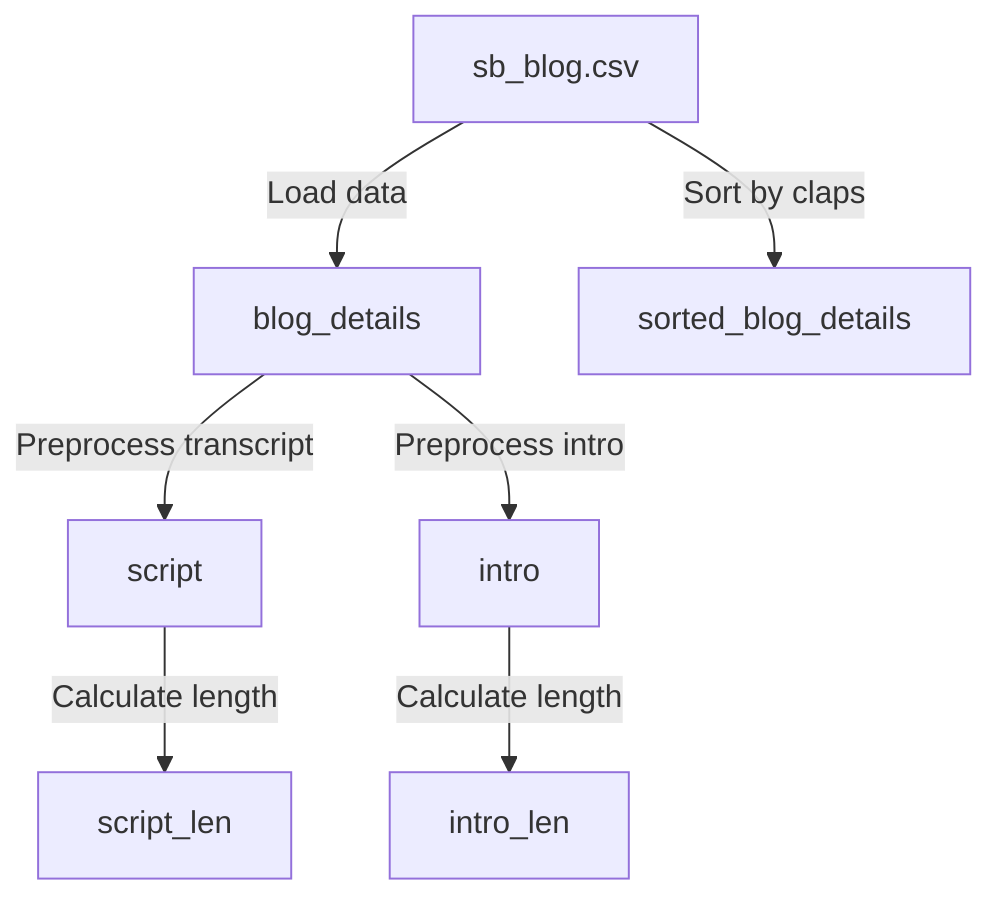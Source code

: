 flowchart TD
  %% Node for Data Source
d1["sb_blog.csv"]
  %% Node for Initial Data Load
  d1 --> |"Load data"| v1["blog_details"]
  %% Node for Sorted Data
d1 --> |"Sort by claps"| v2["sorted_blog_details"]
  %% Node for Script and Intro Processing
v1 --> |"Preprocess transcript"| v3["script"]
v1 --> |"Preprocess intro"| v4["intro"]
  %% Nodes for Length Calculation
v3 --> |"Calculate length"| v5["script_len"]
v4 --> |"Calculate length"| v6["intro_len"]